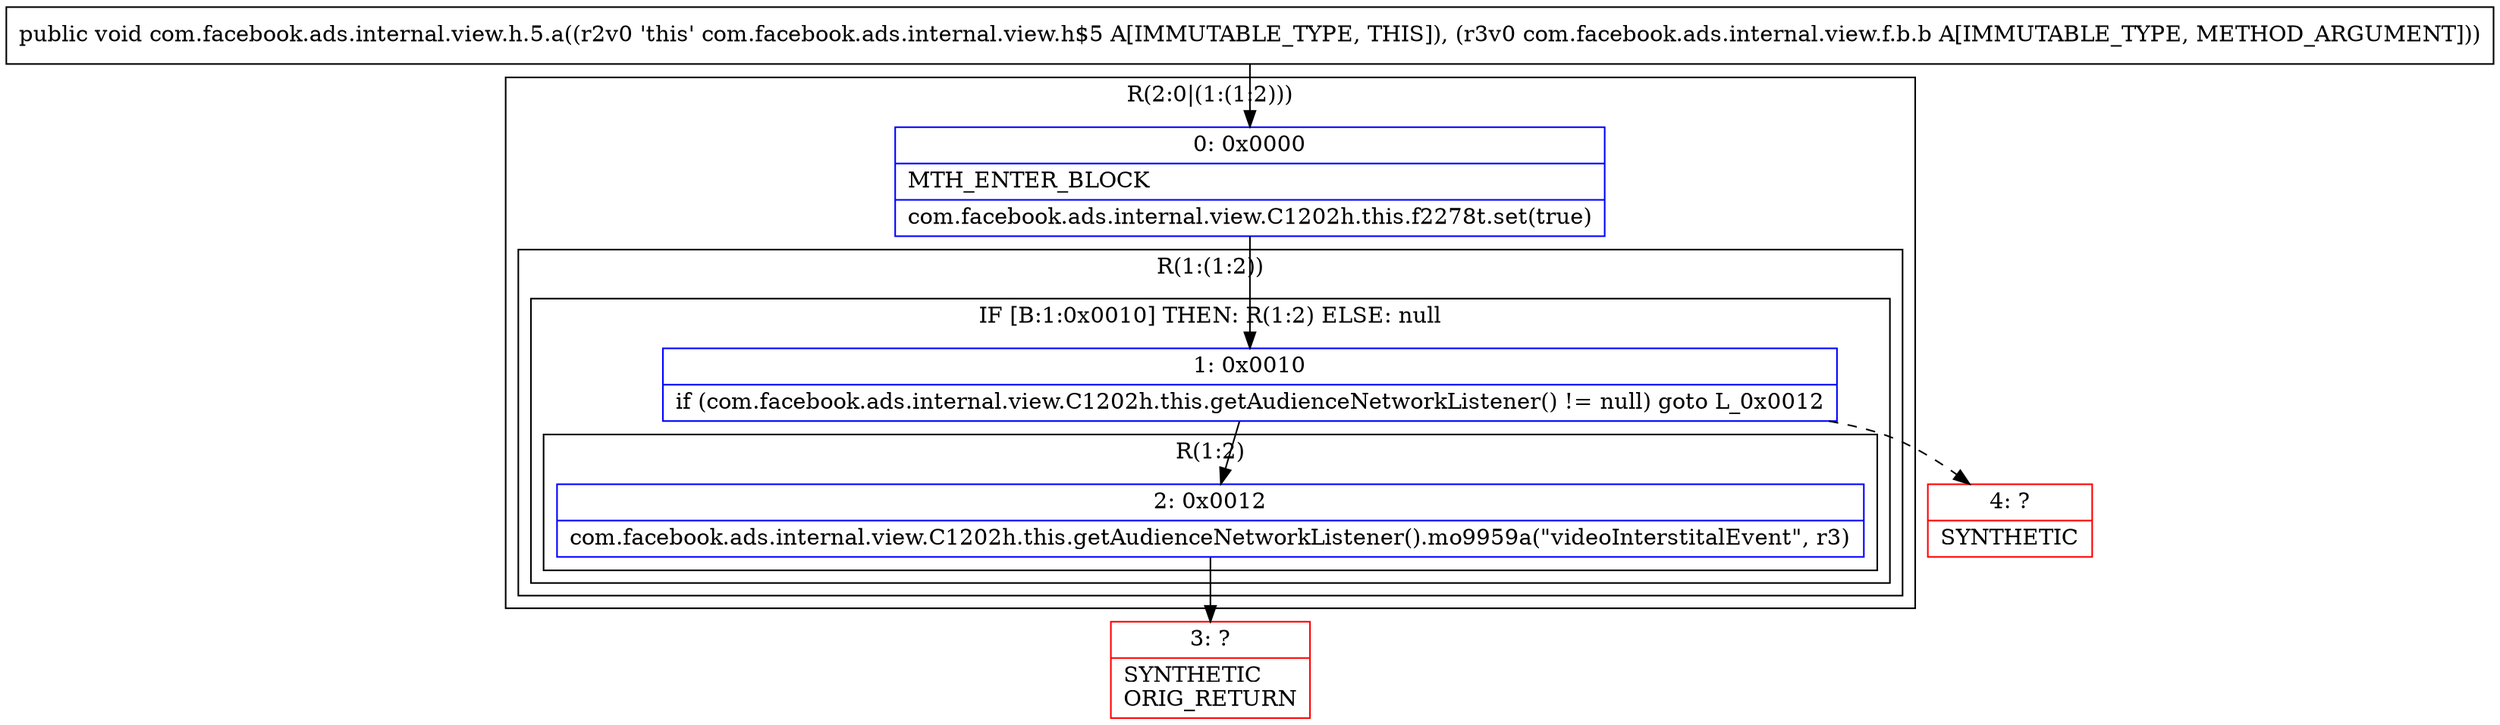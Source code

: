 digraph "CFG forcom.facebook.ads.internal.view.h.5.a(Lcom\/facebook\/ads\/internal\/view\/f\/b\/b;)V" {
subgraph cluster_Region_682728066 {
label = "R(2:0|(1:(1:2)))";
node [shape=record,color=blue];
Node_0 [shape=record,label="{0\:\ 0x0000|MTH_ENTER_BLOCK\l|com.facebook.ads.internal.view.C1202h.this.f2278t.set(true)\l}"];
subgraph cluster_Region_117431216 {
label = "R(1:(1:2))";
node [shape=record,color=blue];
subgraph cluster_IfRegion_162762311 {
label = "IF [B:1:0x0010] THEN: R(1:2) ELSE: null";
node [shape=record,color=blue];
Node_1 [shape=record,label="{1\:\ 0x0010|if (com.facebook.ads.internal.view.C1202h.this.getAudienceNetworkListener() != null) goto L_0x0012\l}"];
subgraph cluster_Region_2115615676 {
label = "R(1:2)";
node [shape=record,color=blue];
Node_2 [shape=record,label="{2\:\ 0x0012|com.facebook.ads.internal.view.C1202h.this.getAudienceNetworkListener().mo9959a(\"videoInterstitalEvent\", r3)\l}"];
}
}
}
}
Node_3 [shape=record,color=red,label="{3\:\ ?|SYNTHETIC\lORIG_RETURN\l}"];
Node_4 [shape=record,color=red,label="{4\:\ ?|SYNTHETIC\l}"];
MethodNode[shape=record,label="{public void com.facebook.ads.internal.view.h.5.a((r2v0 'this' com.facebook.ads.internal.view.h$5 A[IMMUTABLE_TYPE, THIS]), (r3v0 com.facebook.ads.internal.view.f.b.b A[IMMUTABLE_TYPE, METHOD_ARGUMENT])) }"];
MethodNode -> Node_0;
Node_0 -> Node_1;
Node_1 -> Node_2;
Node_1 -> Node_4[style=dashed];
Node_2 -> Node_3;
}

